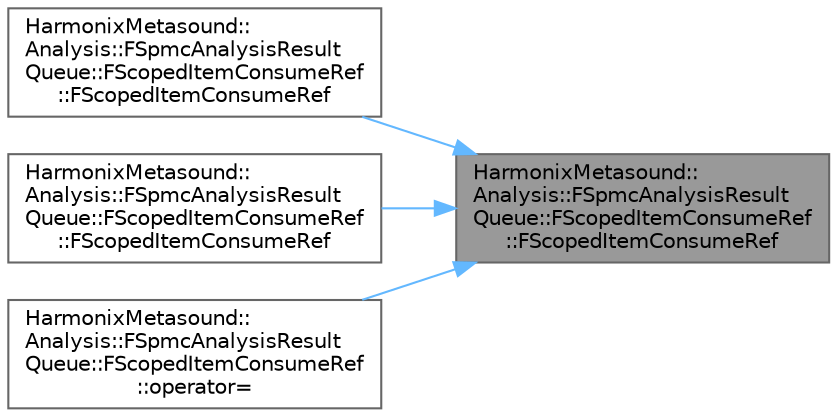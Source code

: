 digraph "HarmonixMetasound::Analysis::FSpmcAnalysisResultQueue::FScopedItemConsumeRef::FScopedItemConsumeRef"
{
 // INTERACTIVE_SVG=YES
 // LATEX_PDF_SIZE
  bgcolor="transparent";
  edge [fontname=Helvetica,fontsize=10,labelfontname=Helvetica,labelfontsize=10];
  node [fontname=Helvetica,fontsize=10,shape=box,height=0.2,width=0.4];
  rankdir="RL";
  Node1 [id="Node000001",label="HarmonixMetasound::\lAnalysis::FSpmcAnalysisResult\lQueue::FScopedItemConsumeRef\l::FScopedItemConsumeRef",height=0.2,width=0.4,color="gray40", fillcolor="grey60", style="filled", fontcolor="black",tooltip=" "];
  Node1 -> Node2 [id="edge1_Node000001_Node000002",dir="back",color="steelblue1",style="solid",tooltip=" "];
  Node2 [id="Node000002",label="HarmonixMetasound::\lAnalysis::FSpmcAnalysisResult\lQueue::FScopedItemConsumeRef\l::FScopedItemConsumeRef",height=0.2,width=0.4,color="grey40", fillcolor="white", style="filled",URL="$de/d5b/classHarmonixMetasound_1_1Analysis_1_1FSpmcAnalysisResultQueue_1_1FScopedItemConsumeRef.html#ad4e4da47d67ca894c5f68a42aaffbd0c",tooltip=" "];
  Node1 -> Node3 [id="edge2_Node000001_Node000003",dir="back",color="steelblue1",style="solid",tooltip=" "];
  Node3 [id="Node000003",label="HarmonixMetasound::\lAnalysis::FSpmcAnalysisResult\lQueue::FScopedItemConsumeRef\l::FScopedItemConsumeRef",height=0.2,width=0.4,color="grey40", fillcolor="white", style="filled",URL="$de/d5b/classHarmonixMetasound_1_1Analysis_1_1FSpmcAnalysisResultQueue_1_1FScopedItemConsumeRef.html#a12c457a541841723292f8a76d2cdd540",tooltip=" "];
  Node1 -> Node4 [id="edge3_Node000001_Node000004",dir="back",color="steelblue1",style="solid",tooltip=" "];
  Node4 [id="Node000004",label="HarmonixMetasound::\lAnalysis::FSpmcAnalysisResult\lQueue::FScopedItemConsumeRef\l::operator=",height=0.2,width=0.4,color="grey40", fillcolor="white", style="filled",URL="$de/d5b/classHarmonixMetasound_1_1Analysis_1_1FSpmcAnalysisResultQueue_1_1FScopedItemConsumeRef.html#a431dc7505fcfb7dd8e13236cd972be4f",tooltip=" "];
}
